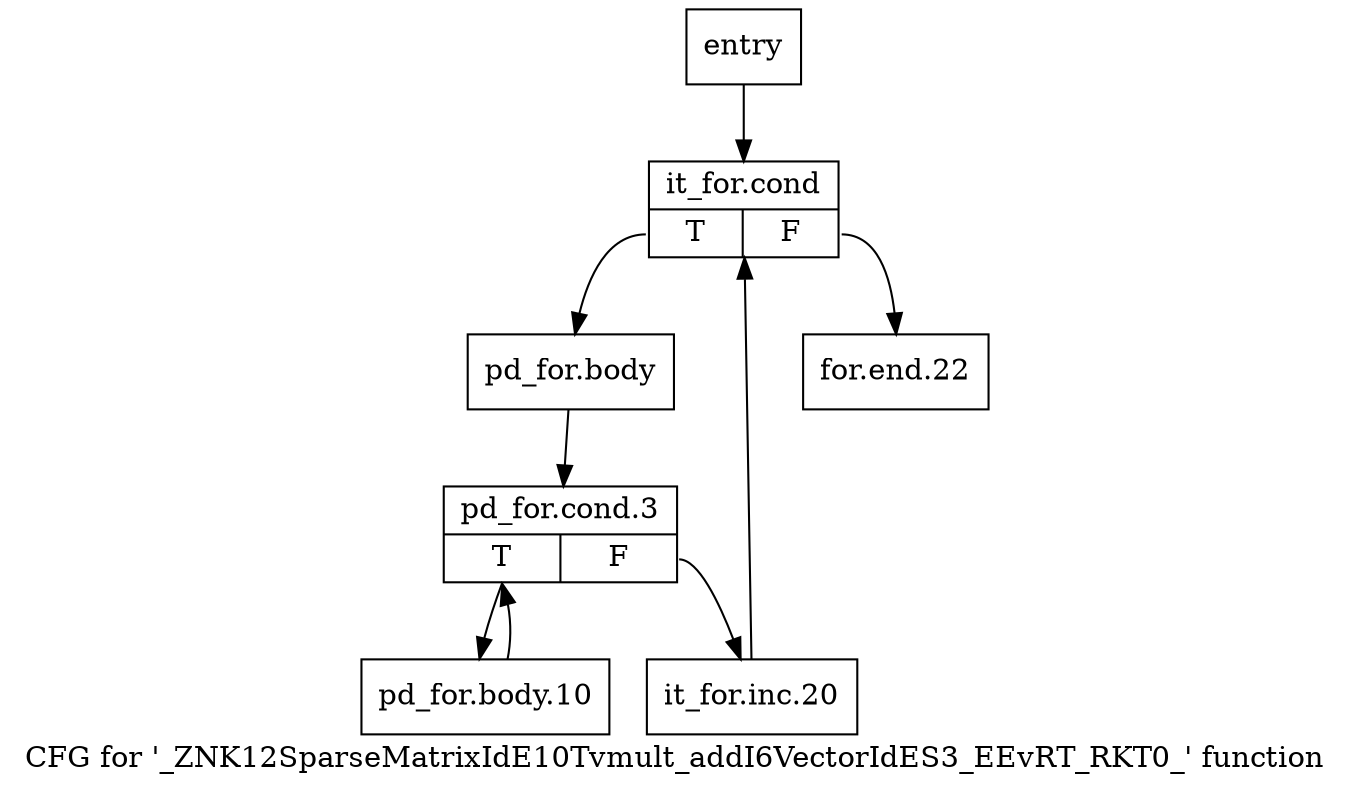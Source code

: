 digraph "CFG for '_ZNK12SparseMatrixIdE10Tvmult_addI6VectorIdES3_EEvRT_RKT0_' function" {
	label="CFG for '_ZNK12SparseMatrixIdE10Tvmult_addI6VectorIdES3_EEvRT_RKT0_' function";

	Node0x7184e60 [shape=record,label="{entry}"];
	Node0x7184e60 -> Node0x7184eb0;
	Node0x7184eb0 [shape=record,label="{it_for.cond|{<s0>T|<s1>F}}"];
	Node0x7184eb0:s0 -> Node0x7184f00;
	Node0x7184eb0:s1 -> Node0x7185040;
	Node0x7184f00 [shape=record,label="{pd_for.body}"];
	Node0x7184f00 -> Node0x7184f50;
	Node0x7184f50 [shape=record,label="{pd_for.cond.3|{<s0>T|<s1>F}}"];
	Node0x7184f50:s0 -> Node0x7184fa0;
	Node0x7184f50:s1 -> Node0x7184ff0;
	Node0x7184fa0 [shape=record,label="{pd_for.body.10}"];
	Node0x7184fa0 -> Node0x7184f50;
	Node0x7184ff0 [shape=record,label="{it_for.inc.20}"];
	Node0x7184ff0 -> Node0x7184eb0;
	Node0x7185040 [shape=record,label="{for.end.22}"];
}
